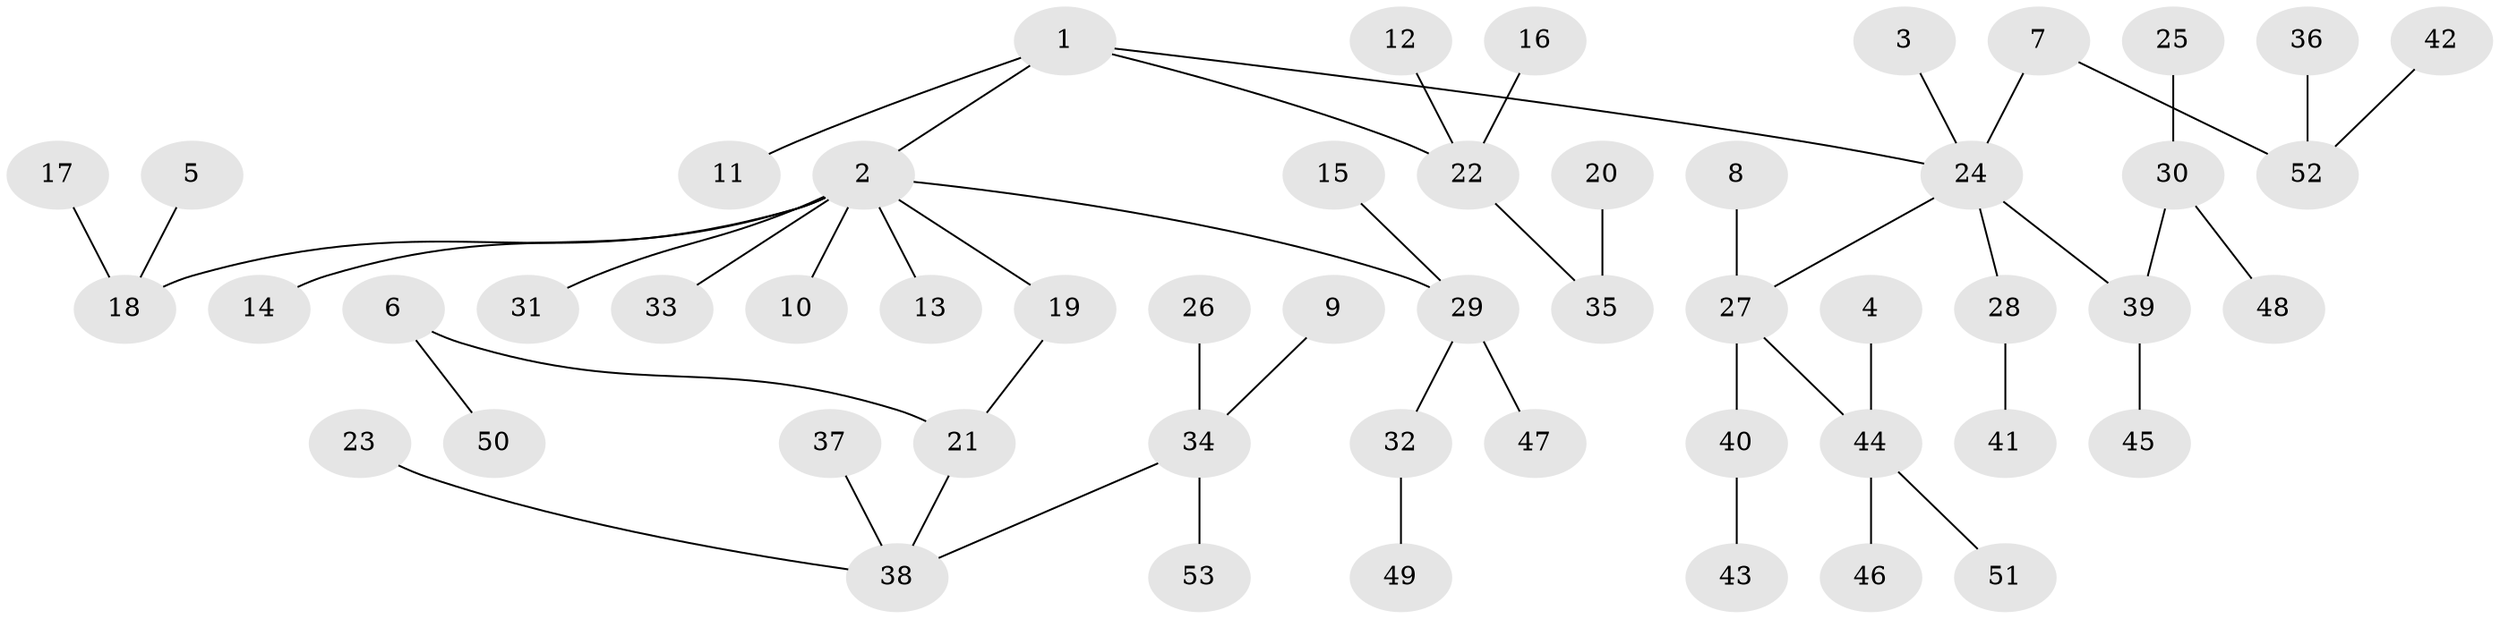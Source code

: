 // original degree distribution, {5: 0.047619047619047616, 4: 0.06666666666666667, 6: 0.009523809523809525, 7: 0.009523809523809525, 3: 0.12380952380952381, 2: 0.23809523809523808, 1: 0.5047619047619047}
// Generated by graph-tools (version 1.1) at 2025/50/03/09/25 03:50:20]
// undirected, 53 vertices, 52 edges
graph export_dot {
graph [start="1"]
  node [color=gray90,style=filled];
  1;
  2;
  3;
  4;
  5;
  6;
  7;
  8;
  9;
  10;
  11;
  12;
  13;
  14;
  15;
  16;
  17;
  18;
  19;
  20;
  21;
  22;
  23;
  24;
  25;
  26;
  27;
  28;
  29;
  30;
  31;
  32;
  33;
  34;
  35;
  36;
  37;
  38;
  39;
  40;
  41;
  42;
  43;
  44;
  45;
  46;
  47;
  48;
  49;
  50;
  51;
  52;
  53;
  1 -- 2 [weight=1.0];
  1 -- 11 [weight=1.0];
  1 -- 22 [weight=1.0];
  1 -- 24 [weight=1.0];
  2 -- 10 [weight=1.0];
  2 -- 13 [weight=1.0];
  2 -- 14 [weight=1.0];
  2 -- 18 [weight=1.0];
  2 -- 19 [weight=1.0];
  2 -- 29 [weight=1.0];
  2 -- 31 [weight=1.0];
  2 -- 33 [weight=1.0];
  3 -- 24 [weight=1.0];
  4 -- 44 [weight=1.0];
  5 -- 18 [weight=1.0];
  6 -- 21 [weight=1.0];
  6 -- 50 [weight=1.0];
  7 -- 24 [weight=1.0];
  7 -- 52 [weight=1.0];
  8 -- 27 [weight=1.0];
  9 -- 34 [weight=1.0];
  12 -- 22 [weight=1.0];
  15 -- 29 [weight=1.0];
  16 -- 22 [weight=1.0];
  17 -- 18 [weight=1.0];
  19 -- 21 [weight=1.0];
  20 -- 35 [weight=1.0];
  21 -- 38 [weight=1.0];
  22 -- 35 [weight=1.0];
  23 -- 38 [weight=1.0];
  24 -- 27 [weight=1.0];
  24 -- 28 [weight=1.0];
  24 -- 39 [weight=1.0];
  25 -- 30 [weight=1.0];
  26 -- 34 [weight=1.0];
  27 -- 40 [weight=1.0];
  27 -- 44 [weight=1.0];
  28 -- 41 [weight=1.0];
  29 -- 32 [weight=1.0];
  29 -- 47 [weight=1.0];
  30 -- 39 [weight=1.0];
  30 -- 48 [weight=1.0];
  32 -- 49 [weight=1.0];
  34 -- 38 [weight=1.0];
  34 -- 53 [weight=1.0];
  36 -- 52 [weight=1.0];
  37 -- 38 [weight=1.0];
  39 -- 45 [weight=1.0];
  40 -- 43 [weight=1.0];
  42 -- 52 [weight=1.0];
  44 -- 46 [weight=1.0];
  44 -- 51 [weight=1.0];
}
